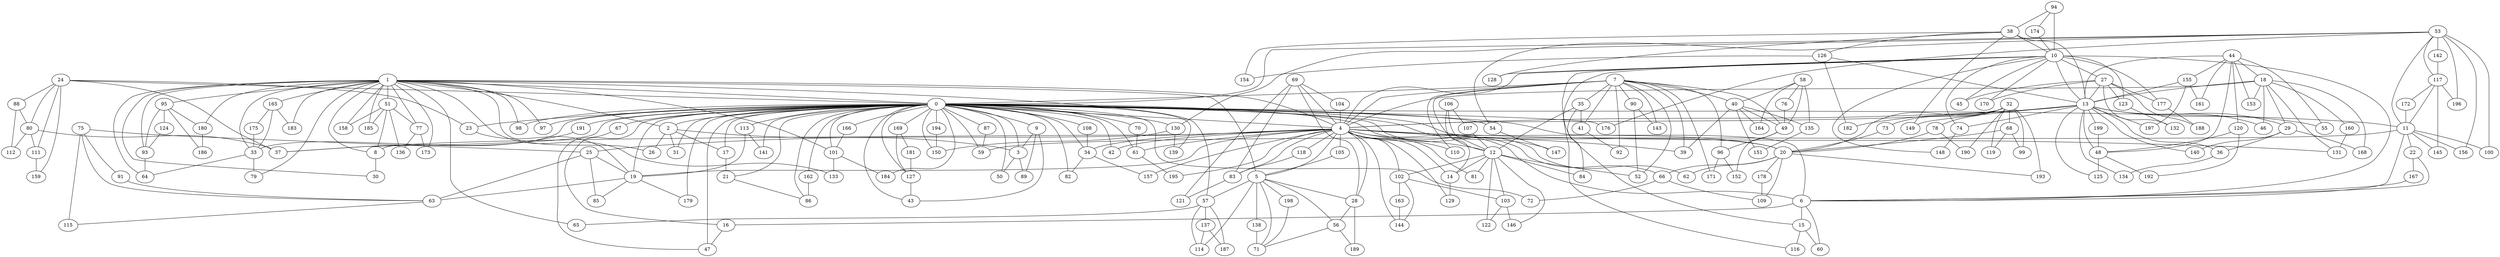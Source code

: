 strict graph "G" {
24;
88;
94;
174;
44;
155;
1;
95;
53;
142;
7;
35;
18;
117;
172;
0;
23;
38;
126;
69;
104;
10;
27;
45;
108;
11;
165;
175;
106;
107;
32;
78;
13;
74;
4;
105;
12;
29;
36;
51;
185;
9;
190;
22;
167;
130;
77;
73;
118;
170;
58;
76;
40;
49;
110;
169;
181;
199;
80;
112;
2;
31;
98;
81;
46;
183;
55;
68;
100;
135;
151;
124;
6;
15;
180;
186;
96;
17;
113;
141;
26;
20;
62;
83;
3;
41;
5;
198;
57;
153;
127;
43;
28;
56;
182;
193;
70;
90;
143;
75;
91;
173;
66;
97;
128;
191;
137;
187;
178;
8;
102;
103;
164;
123;
65;
34;
61;
138;
39;
87;
52;
33;
120;
148;
14;
37;
25;
79;
92;
71;
54;
147;
176;
119;
194;
158;
196;
50;
134;
19;
63;
59;
162;
93;
136;
114;
21;
86;
160;
139;
122;
166;
179;
150;
89;
121;
152;
64;
163;
48;
192;
146;
131;
30;
60;
101;
168;
184;
161;
156;
99;
177;
188;
197;
144;
111;
132;
16;
84;
129;
133;
116;
82;
189;
195;
115;
140;
145;
171;
72;
85;
159;
42;
67;
125;
47;
149;
157;
109;
154;
24 -- 88 [weight=154];
24 -- 23 [weight=172];
24 -- 80 [weight=33];
24 -- 159 [weight=102];
24 -- 37 [weight=123];
24 -- 0 [weight=70];
24 -- 111 [weight=87];
88 -- 112 [weight=41];
88 -- 80 [weight=65];
94 -- 174 [weight=119];
94 -- 10 [weight=185];
94 -- 38 [weight=29];
174 -- 10 [weight=46];
44 -- 155 [weight=164];
44 -- 18 [weight=177];
44 -- 153 [weight=141];
44 -- 13 [weight=129];
44 -- 120 [weight=191];
44 -- 55 [weight=83];
44 -- 161 [weight=29];
44 -- 48 [weight=70];
155 -- 161 [weight=29];
155 -- 197 [weight=170];
155 -- 13 [weight=19];
1 -- 95 [weight=28];
1 -- 183 [weight=184];
1 -- 57 [weight=98];
1 -- 173 [weight=32];
1 -- 65 [weight=90];
1 -- 33 [weight=144];
1 -- 51 [weight=186];
1 -- 158 [weight=93];
1 -- 5 [weight=184];
1 -- 4 [weight=92];
1 -- 98 [weight=156];
1 -- 93 [weight=110];
1 -- 79 [weight=87];
1 -- 97 [weight=184];
1 -- 101 [weight=184];
1 -- 64 [weight=199];
1 -- 185 [weight=102];
1 -- 77 [weight=30];
1 -- 180 [weight=170];
1 -- 8 [weight=101];
1 -- 26 [weight=154];
1 -- 165 [weight=149];
1 -- 30 [weight=65];
1 -- 133 [weight=75];
1 -- 2 [weight=192];
1 -- 0 [weight=117];
95 -- 124 [weight=35];
95 -- 180 [weight=115];
95 -- 93 [weight=167];
95 -- 186 [weight=55];
53 -- 142 [weight=171];
53 -- 100 [weight=128];
53 -- 117 [weight=19];
53 -- 196 [weight=25];
53 -- 130 [weight=57];
53 -- 0 [weight=91];
53 -- 11 [weight=80];
53 -- 176 [weight=37];
53 -- 54 [weight=136];
53 -- 156 [weight=176];
142 -- 117 [weight=67];
7 -- 35 [weight=58];
7 -- 12 [weight=146];
7 -- 110 [weight=70];
7 -- 96 [weight=55];
7 -- 90 [weight=144];
7 -- 39 [weight=34];
7 -- 52 [weight=163];
7 -- 0 [weight=59];
7 -- 92 [weight=166];
7 -- 41 [weight=158];
7 -- 171 [weight=161];
7 -- 40 [weight=25];
7 -- 49 [weight=5];
7 -- 4 [weight=152];
7 -- 143 [weight=145];
35 -- 41 [weight=162];
35 -- 12 [weight=61];
35 -- 84 [weight=117];
18 -- 160 [weight=65];
18 -- 29 [weight=16];
18 -- 168 [weight=97];
18 -- 131 [weight=42];
18 -- 153 [weight=159];
18 -- 4 [weight=103];
18 -- 46 [weight=30];
18 -- 13 [weight=107];
117 -- 172 [weight=6];
117 -- 11 [weight=80];
117 -- 145 [weight=71];
117 -- 196 [weight=185];
172 -- 11 [weight=46];
0 -- 23 [weight=175];
0 -- 108 [weight=197];
0 -- 9 [weight=85];
0 -- 130 [weight=163];
0 -- 98 [weight=122];
0 -- 70 [weight=135];
0 -- 97 [weight=55];
0 -- 191 [weight=141];
0 -- 87 [weight=111];
0 -- 37 [weight=86];
0 -- 176 [weight=185];
0 -- 194 [weight=93];
0 -- 50 [weight=158];
0 -- 59 [weight=5];
0 -- 162 [weight=158];
0 -- 54 [weight=45];
0 -- 139 [weight=1];
0 -- 166 [weight=156];
0 -- 4 [weight=42];
0 -- 31 [weight=54];
0 -- 17 [weight=108];
0 -- 147 [weight=48];
0 -- 3 [weight=2];
0 -- 21 [weight=37];
0 -- 16 [weight=112];
0 -- 101 [weight=127];
0 -- 2 [weight=33];
0 -- 82 [weight=173];
0 -- 86 [weight=82];
0 -- 113 [weight=191];
0 -- 72 [weight=120];
0 -- 184 [weight=173];
0 -- 67 [weight=118];
0 -- 179 [weight=182];
0 -- 62 [weight=145];
0 -- 66 [weight=40];
0 -- 169 [weight=22];
0 -- 34 [weight=9];
0 -- 43 [weight=143];
0 -- 61 [weight=189];
0 -- 11 [weight=186];
0 -- 20 [weight=177];
0 -- 47 [weight=175];
0 -- 141 [weight=97];
0 -- 150 [weight=32];
0 -- 6 [weight=140];
0 -- 33 [weight=33];
0 -- 42 [weight=80];
0 -- 127 [weight=135];
0 -- 19 [weight=70];
23 -- 19 [weight=162];
38 -- 126 [weight=137];
38 -- 128 [weight=28];
38 -- 10 [weight=143];
38 -- 13 [weight=167];
38 -- 154 [weight=46];
38 -- 149 [weight=23];
126 -- 182 [weight=149];
126 -- 13 [weight=6];
126 -- 154 [weight=135];
69 -- 104 [weight=110];
69 -- 121 [weight=12];
69 -- 28 [weight=50];
69 -- 83 [weight=193];
69 -- 4 [weight=45];
104 -- 4 [weight=87];
10 -- 27 [weight=184];
10 -- 45 [weight=74];
10 -- 170 [weight=42];
10 -- 6 [weight=160];
10 -- 128 [weight=119];
10 -- 123 [weight=15];
10 -- 4 [weight=128];
10 -- 177 [weight=175];
10 -- 15 [weight=38];
10 -- 148 [weight=115];
10 -- 13 [weight=180];
10 -- 116 [weight=25];
10 -- 74 [weight=22];
27 -- 13 [weight=117];
27 -- 45 [weight=176];
27 -- 170 [weight=22];
27 -- 123 [weight=19];
27 -- 132 [weight=132];
27 -- 188 [weight=78];
27 -- 177 [weight=92];
108 -- 34 [weight=146];
11 -- 59 [weight=109];
11 -- 22 [weight=62];
11 -- 156 [weight=176];
11 -- 100 [weight=24];
11 -- 6 [weight=63];
11 -- 145 [weight=59];
165 -- 175 [weight=191];
165 -- 183 [weight=102];
165 -- 33 [weight=192];
175 -- 33 [weight=105];
106 -- 107 [weight=64];
106 -- 14 [weight=102];
106 -- 12 [weight=80];
107 -- 12 [weight=130];
32 -- 78 [weight=159];
32 -- 190 [weight=152];
32 -- 73 [weight=93];
32 -- 68 [weight=92];
32 -- 193 [weight=165];
32 -- 119 [weight=169];
32 -- 20 [weight=49];
32 -- 99 [weight=198];
32 -- 4 [weight=106];
78 -- 20 [weight=110];
78 -- 190 [weight=115];
13 -- 74 [weight=7];
13 -- 199 [weight=200];
13 -- 46 [weight=166];
13 -- 55 [weight=143];
13 -- 36 [weight=132];
13 -- 197 [weight=179];
13 -- 48 [weight=197];
13 -- 182 [weight=173];
13 -- 29 [weight=122];
13 -- 140 [weight=98];
13 -- 149 [weight=179];
13 -- 4 [weight=131];
13 -- 125 [weight=50];
13 -- 134 [weight=13];
74 -- 148 [weight=151];
4 -- 105 [weight=188];
4 -- 118 [weight=144];
4 -- 81 [weight=47];
4 -- 39 [weight=191];
4 -- 25 [weight=96];
4 -- 34 [weight=170];
4 -- 61 [weight=56];
4 -- 20 [weight=5];
4 -- 6 [weight=136];
4 -- 19 [weight=115];
4 -- 28 [weight=110];
4 -- 131 [weight=26];
4 -- 5 [weight=116];
4 -- 14 [weight=73];
4 -- 144 [weight=108];
4 -- 102 [weight=166];
4 -- 83 [weight=58];
4 -- 195 [weight=78];
4 -- 42 [weight=140];
4 -- 157 [weight=33];
4 -- 8 [weight=86];
4 -- 129 [weight=41];
4 -- 12 [weight=95];
4 -- 110 [weight=87];
105 -- 5 [weight=20];
12 -- 81 [weight=154];
12 -- 52 [weight=161];
12 -- 122 [weight=174];
12 -- 14 [weight=126];
12 -- 103 [weight=145];
12 -- 84 [weight=50];
12 -- 102 [weight=38];
12 -- 146 [weight=58];
29 -- 36 [weight=170];
29 -- 168 [weight=173];
29 -- 140 [weight=165];
36 -- 134 [weight=2];
51 -- 185 [weight=167];
51 -- 77 [weight=17];
51 -- 8 [weight=123];
51 -- 136 [weight=166];
51 -- 158 [weight=117];
9 -- 3 [weight=198];
9 -- 43 [weight=198];
9 -- 89 [weight=93];
22 -- 167 [weight=29];
22 -- 6 [weight=17];
167 -- 6 [weight=92];
130 -- 150 [weight=178];
130 -- 139 [weight=48];
77 -- 173 [weight=111];
77 -- 136 [weight=115];
73 -- 20 [weight=143];
118 -- 83 [weight=180];
58 -- 76 [weight=7];
58 -- 40 [weight=12];
58 -- 164 [weight=69];
58 -- 135 [weight=167];
58 -- 49 [weight=194];
76 -- 49 [weight=126];
40 -- 49 [weight=98];
40 -- 151 [weight=181];
40 -- 164 [weight=79];
40 -- 135 [weight=6];
40 -- 39 [weight=14];
49 -- 152 [weight=157];
49 -- 96 [weight=171];
169 -- 181 [weight=175];
169 -- 127 [weight=25];
181 -- 127 [weight=72];
199 -- 48 [weight=128];
80 -- 112 [weight=90];
80 -- 37 [weight=149];
80 -- 111 [weight=111];
2 -- 31 [weight=200];
2 -- 17 [weight=100];
2 -- 26 [weight=78];
2 -- 3 [weight=58];
68 -- 119 [weight=7];
68 -- 99 [weight=3];
68 -- 20 [weight=105];
135 -- 151 [weight=5];
124 -- 93 [weight=59];
6 -- 15 [weight=183];
6 -- 60 [weight=74];
6 -- 16 [weight=113];
15 -- 116 [weight=63];
15 -- 60 [weight=103];
180 -- 186 [weight=90];
96 -- 171 [weight=75];
96 -- 152 [weight=82];
17 -- 21 [weight=101];
113 -- 141 [weight=81];
113 -- 19 [weight=170];
20 -- 62 [weight=38];
20 -- 66 [weight=36];
20 -- 178 [weight=30];
20 -- 193 [weight=8];
20 -- 109 [weight=55];
83 -- 121 [weight=11];
3 -- 50 [weight=68];
3 -- 89 [weight=200];
41 -- 92 [weight=71];
5 -- 198 [weight=149];
5 -- 138 [weight=90];
5 -- 114 [weight=41];
5 -- 71 [weight=39];
5 -- 57 [weight=103];
5 -- 56 [weight=8];
5 -- 28 [weight=18];
198 -- 71 [weight=51];
57 -- 137 [weight=196];
57 -- 114 [weight=47];
57 -- 187 [weight=47];
57 -- 65 [weight=21];
127 -- 43 [weight=193];
28 -- 56 [weight=104];
28 -- 189 [weight=141];
56 -- 71 [weight=51];
56 -- 189 [weight=84];
70 -- 61 [weight=69];
90 -- 143 [weight=165];
90 -- 52 [weight=73];
75 -- 91 [weight=3];
75 -- 25 [weight=54];
75 -- 115 [weight=64];
75 -- 63 [weight=86];
91 -- 63 [weight=114];
66 -- 109 [weight=165];
66 -- 72 [weight=30];
191 -- 37 [weight=41];
137 -- 187 [weight=140];
137 -- 114 [weight=152];
178 -- 109 [weight=122];
8 -- 30 [weight=170];
102 -- 103 [weight=190];
102 -- 163 [weight=171];
102 -- 144 [weight=25];
103 -- 146 [weight=75];
103 -- 122 [weight=162];
123 -- 132 [weight=122];
34 -- 82 [weight=150];
34 -- 157 [weight=32];
61 -- 195 [weight=37];
138 -- 71 [weight=198];
87 -- 59 [weight=146];
33 -- 79 [weight=98];
33 -- 64 [weight=57];
120 -- 48 [weight=159];
120 -- 192 [weight=84];
14 -- 129 [weight=170];
25 -- 19 [weight=9];
25 -- 63 [weight=110];
25 -- 85 [weight=172];
54 -- 147 [weight=182];
194 -- 150 [weight=75];
19 -- 63 [weight=138];
19 -- 179 [weight=94];
19 -- 85 [weight=94];
63 -- 115 [weight=35];
162 -- 86 [weight=195];
93 -- 64 [weight=173];
21 -- 86 [weight=46];
160 -- 131 [weight=189];
166 -- 101 [weight=164];
163 -- 144 [weight=118];
48 -- 192 [weight=108];
48 -- 125 [weight=96];
101 -- 184 [weight=34];
101 -- 133 [weight=181];
177 -- 188 [weight=108];
111 -- 159 [weight=158];
16 -- 47 [weight=162];
67 -- 47 [weight=65];
}
